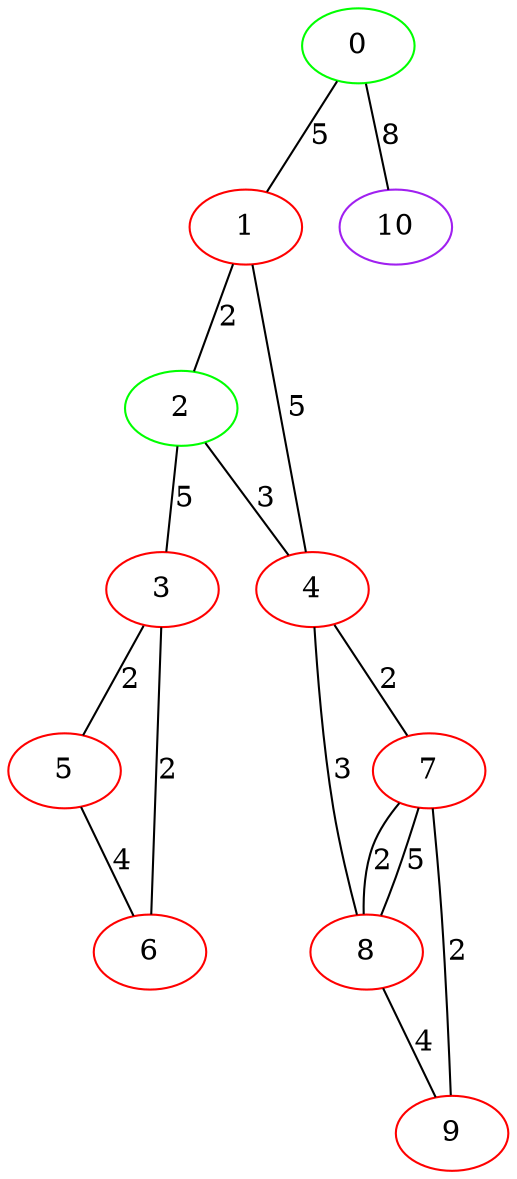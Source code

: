 graph "" {
0 [color=green, weight=2];
1 [color=red, weight=1];
2 [color=green, weight=2];
3 [color=red, weight=1];
4 [color=red, weight=1];
5 [color=red, weight=1];
6 [color=red, weight=1];
7 [color=red, weight=1];
8 [color=red, weight=1];
9 [color=red, weight=1];
10 [color=purple, weight=4];
0 -- 1  [key=0, label=5];
0 -- 10  [key=0, label=8];
1 -- 2  [key=0, label=2];
1 -- 4  [key=0, label=5];
2 -- 3  [key=0, label=5];
2 -- 4  [key=0, label=3];
3 -- 5  [key=0, label=2];
3 -- 6  [key=0, label=2];
4 -- 8  [key=0, label=3];
4 -- 7  [key=0, label=2];
5 -- 6  [key=0, label=4];
7 -- 8  [key=0, label=5];
7 -- 8  [key=1, label=2];
7 -- 9  [key=0, label=2];
8 -- 9  [key=0, label=4];
}

